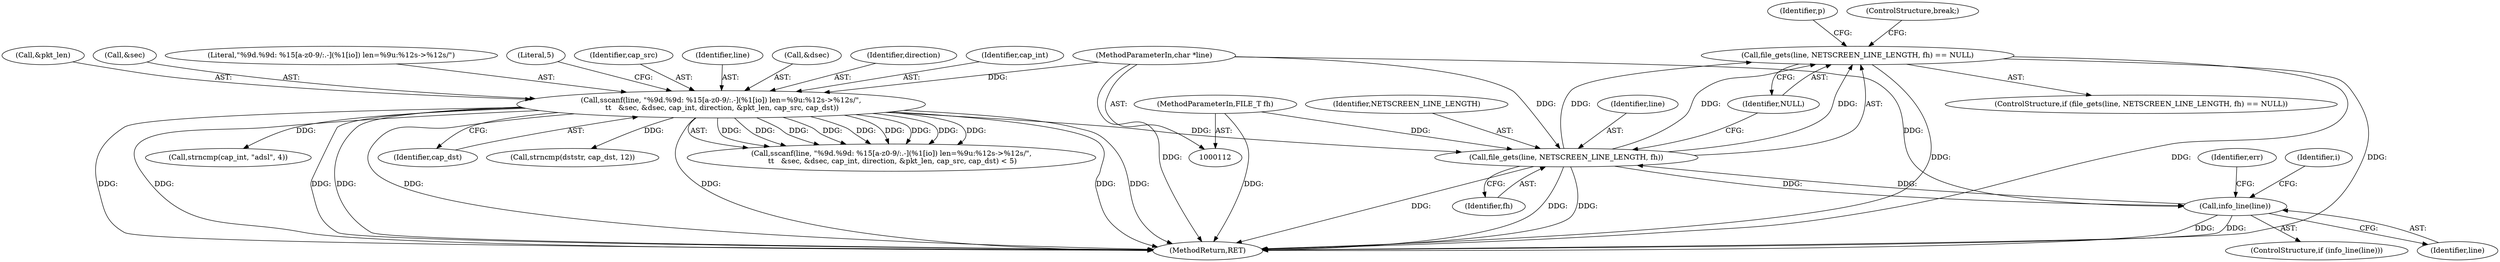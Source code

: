 digraph "0_wireshark_11edc83b98a61e890d7bb01855389d40e984ea82@API" {
"1000230" [label="(Call,file_gets(line, NETSCREEN_LINE_LENGTH, fh) == NULL)"];
"1000231" [label="(Call,file_gets(line, NETSCREEN_LINE_LENGTH, fh))"];
"1000273" [label="(Call,info_line(line))"];
"1000116" [label="(MethodParameterIn,char *line)"];
"1000153" [label="(Call,sscanf(line, \"%9d.%9d: %15[a-z0-9/:.-](%1[io]) len=%9u:%12s->%12s/\",\n \t\t   &sec, &dsec, cap_int, direction, &pkt_len, cap_src, cap_dst))"];
"1000113" [label="(MethodParameterIn,FILE_T fh)"];
"1000334" [label="(Call,strncmp(cap_int, \"adsl\", 4))"];
"1000406" [label="(MethodReturn,RET)"];
"1000274" [label="(Identifier,line)"];
"1000232" [label="(Identifier,line)"];
"1000113" [label="(MethodParameterIn,FILE_T fh)"];
"1000158" [label="(Call,&dsec)"];
"1000161" [label="(Identifier,direction)"];
"1000165" [label="(Identifier,cap_dst)"];
"1000160" [label="(Identifier,cap_int)"];
"1000235" [label="(Identifier,NULL)"];
"1000162" [label="(Call,&pkt_len)"];
"1000230" [label="(Call,file_gets(line, NETSCREEN_LINE_LENGTH, fh) == NULL)"];
"1000156" [label="(Call,&sec)"];
"1000364" [label="(Call,strncmp(dststr, cap_dst, 12))"];
"1000273" [label="(Call,info_line(line))"];
"1000155" [label="(Literal,\"%9d.%9d: %15[a-z0-9/:.-](%1[io]) len=%9u:%12s->%12s/\")"];
"1000240" [label="(Identifier,p)"];
"1000237" [label="(ControlStructure,break;)"];
"1000287" [label="(Identifier,err)"];
"1000166" [label="(Literal,5)"];
"1000233" [label="(Identifier,NETSCREEN_LINE_LENGTH)"];
"1000116" [label="(MethodParameterIn,char *line)"];
"1000272" [label="(ControlStructure,if (info_line(line)))"];
"1000152" [label="(Call,sscanf(line, \"%9d.%9d: %15[a-z0-9/:.-](%1[io]) len=%9u:%12s->%12s/\",\n \t\t   &sec, &dsec, cap_int, direction, &pkt_len, cap_src, cap_dst) < 5)"];
"1000231" [label="(Call,file_gets(line, NETSCREEN_LINE_LENGTH, fh))"];
"1000164" [label="(Identifier,cap_src)"];
"1000154" [label="(Identifier,line)"];
"1000234" [label="(Identifier,fh)"];
"1000279" [label="(Identifier,i)"];
"1000153" [label="(Call,sscanf(line, \"%9d.%9d: %15[a-z0-9/:.-](%1[io]) len=%9u:%12s->%12s/\",\n \t\t   &sec, &dsec, cap_int, direction, &pkt_len, cap_src, cap_dst))"];
"1000229" [label="(ControlStructure,if (file_gets(line, NETSCREEN_LINE_LENGTH, fh) == NULL))"];
"1000230" -> "1000229"  [label="AST: "];
"1000230" -> "1000235"  [label="CFG: "];
"1000231" -> "1000230"  [label="AST: "];
"1000235" -> "1000230"  [label="AST: "];
"1000237" -> "1000230"  [label="CFG: "];
"1000240" -> "1000230"  [label="CFG: "];
"1000230" -> "1000406"  [label="DDG: "];
"1000230" -> "1000406"  [label="DDG: "];
"1000230" -> "1000406"  [label="DDG: "];
"1000231" -> "1000230"  [label="DDG: "];
"1000231" -> "1000230"  [label="DDG: "];
"1000231" -> "1000230"  [label="DDG: "];
"1000231" -> "1000234"  [label="CFG: "];
"1000232" -> "1000231"  [label="AST: "];
"1000233" -> "1000231"  [label="AST: "];
"1000234" -> "1000231"  [label="AST: "];
"1000235" -> "1000231"  [label="CFG: "];
"1000231" -> "1000406"  [label="DDG: "];
"1000231" -> "1000406"  [label="DDG: "];
"1000231" -> "1000406"  [label="DDG: "];
"1000273" -> "1000231"  [label="DDG: "];
"1000153" -> "1000231"  [label="DDG: "];
"1000116" -> "1000231"  [label="DDG: "];
"1000113" -> "1000231"  [label="DDG: "];
"1000231" -> "1000273"  [label="DDG: "];
"1000273" -> "1000272"  [label="AST: "];
"1000273" -> "1000274"  [label="CFG: "];
"1000274" -> "1000273"  [label="AST: "];
"1000279" -> "1000273"  [label="CFG: "];
"1000287" -> "1000273"  [label="CFG: "];
"1000273" -> "1000406"  [label="DDG: "];
"1000273" -> "1000406"  [label="DDG: "];
"1000116" -> "1000273"  [label="DDG: "];
"1000116" -> "1000112"  [label="AST: "];
"1000116" -> "1000406"  [label="DDG: "];
"1000116" -> "1000153"  [label="DDG: "];
"1000153" -> "1000152"  [label="AST: "];
"1000153" -> "1000165"  [label="CFG: "];
"1000154" -> "1000153"  [label="AST: "];
"1000155" -> "1000153"  [label="AST: "];
"1000156" -> "1000153"  [label="AST: "];
"1000158" -> "1000153"  [label="AST: "];
"1000160" -> "1000153"  [label="AST: "];
"1000161" -> "1000153"  [label="AST: "];
"1000162" -> "1000153"  [label="AST: "];
"1000164" -> "1000153"  [label="AST: "];
"1000165" -> "1000153"  [label="AST: "];
"1000166" -> "1000153"  [label="CFG: "];
"1000153" -> "1000406"  [label="DDG: "];
"1000153" -> "1000406"  [label="DDG: "];
"1000153" -> "1000406"  [label="DDG: "];
"1000153" -> "1000406"  [label="DDG: "];
"1000153" -> "1000406"  [label="DDG: "];
"1000153" -> "1000406"  [label="DDG: "];
"1000153" -> "1000406"  [label="DDG: "];
"1000153" -> "1000406"  [label="DDG: "];
"1000153" -> "1000152"  [label="DDG: "];
"1000153" -> "1000152"  [label="DDG: "];
"1000153" -> "1000152"  [label="DDG: "];
"1000153" -> "1000152"  [label="DDG: "];
"1000153" -> "1000152"  [label="DDG: "];
"1000153" -> "1000152"  [label="DDG: "];
"1000153" -> "1000152"  [label="DDG: "];
"1000153" -> "1000152"  [label="DDG: "];
"1000153" -> "1000152"  [label="DDG: "];
"1000153" -> "1000334"  [label="DDG: "];
"1000153" -> "1000364"  [label="DDG: "];
"1000113" -> "1000112"  [label="AST: "];
"1000113" -> "1000406"  [label="DDG: "];
}
